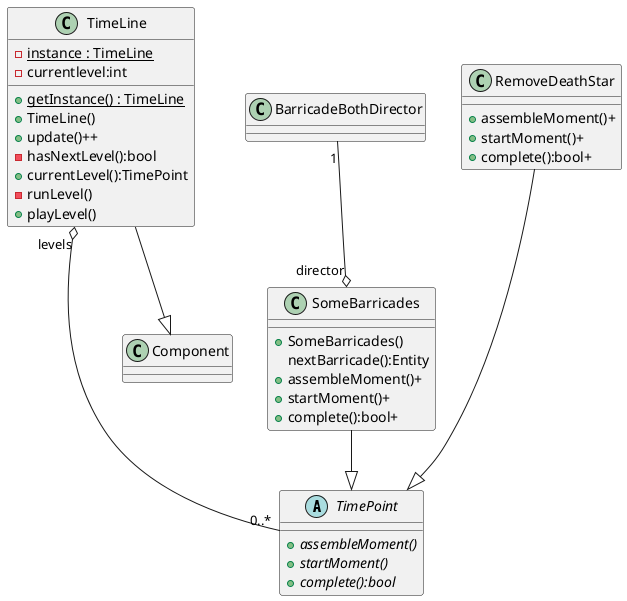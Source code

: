 @startuml

abstract class TimePoint{
    + {abstract} assembleMoment()
    + {abstract} startMoment()
    + {abstract} complete():bool
}
TimeLine --|> Component
TimeLine "levels" o--- "0..*" TimePoint

class TimeLine
{
    -{static}instance : TimeLine
    +{static}getInstance() : TimeLine
    -currentlevel:int
    +TimeLine()
    +update()++
    -hasNextLevel():bool
    +currentLevel():TimePoint
    - runLevel()
    + playLevel()
}

SomeBarricades --|> TimePoint

BarricadeBothDirector "1" --o "director" SomeBarricades

class SomeBarricades{
    +SomeBarricades()
    nextBarricade():Entity
    + assembleMoment()+
    + startMoment()+
    + complete():bool+
}
RemoveDeathStar ---|> TimePoint
class RemoveDeathStar{
    + assembleMoment()+
    + startMoment()+
    + complete():bool+
}



@enduml